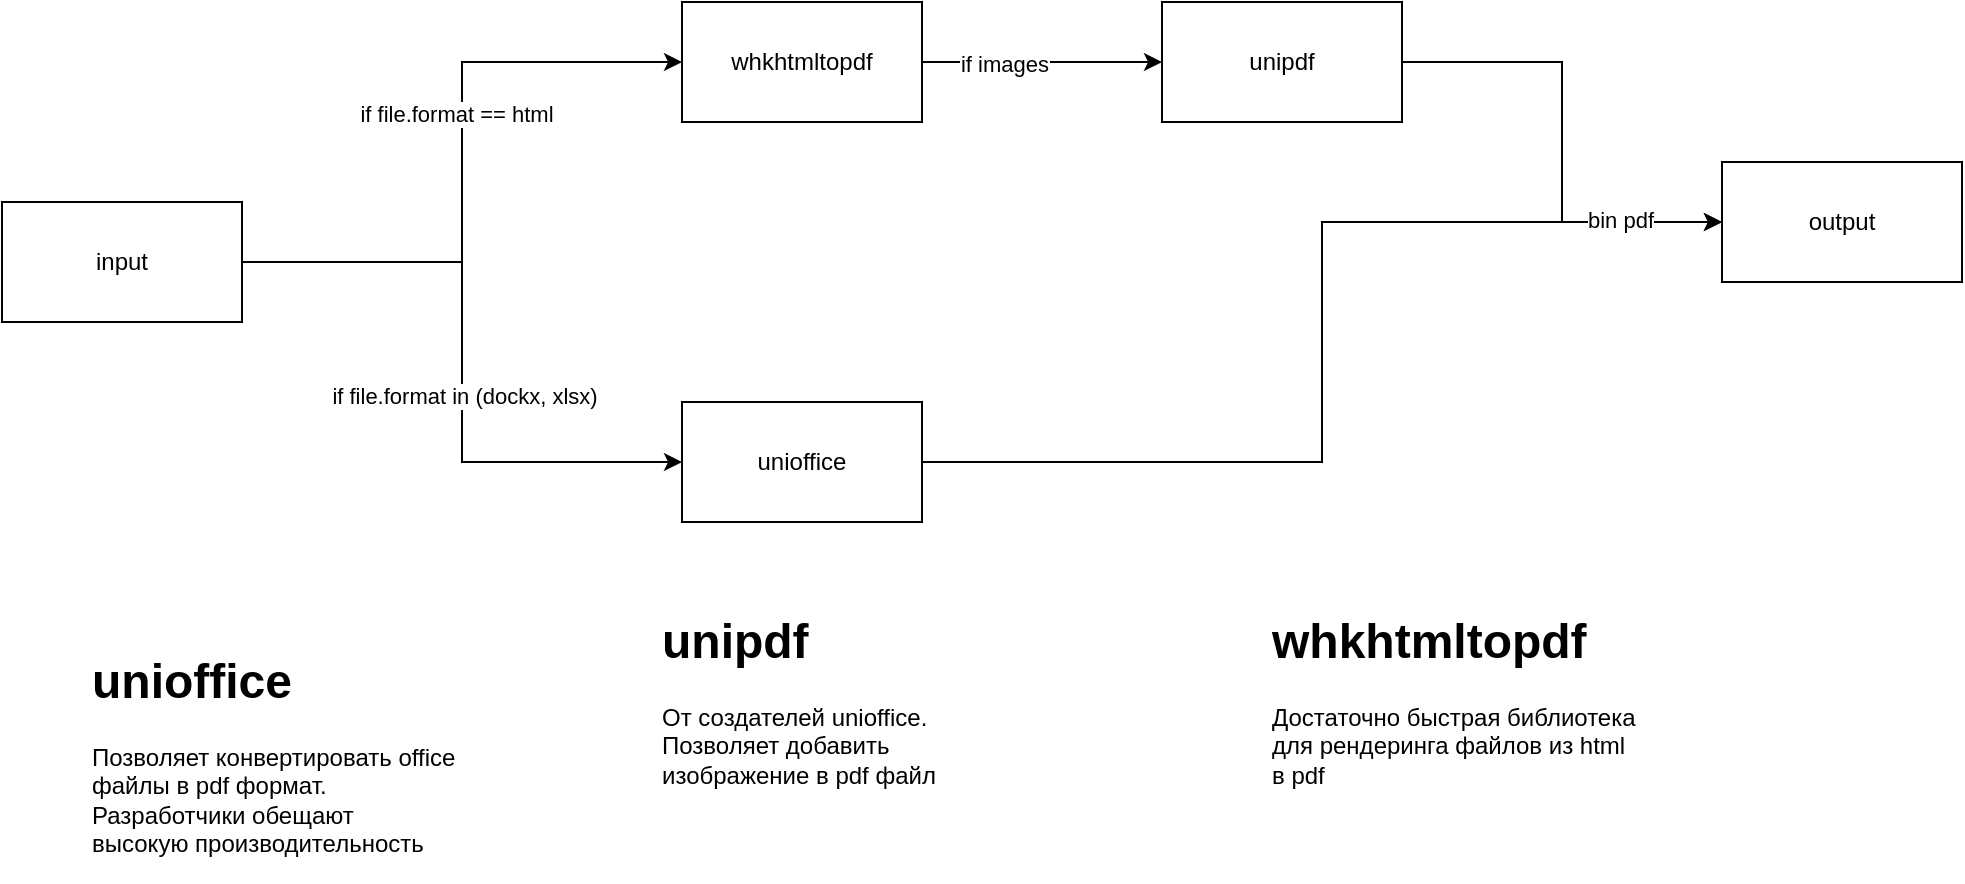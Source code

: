 <mxfile version="21.0.2" type="github">
  <diagram name="Page-1" id="gu50C_Uzd7XdeKz5Vl2T">
    <mxGraphModel dx="1434" dy="749" grid="1" gridSize="10" guides="1" tooltips="1" connect="1" arrows="1" fold="1" page="1" pageScale="1" pageWidth="850" pageHeight="1100" math="0" shadow="0">
      <root>
        <mxCell id="0" />
        <mxCell id="1" parent="0" />
        <mxCell id="-YdTc7Y6IeX_WcNC56EC-11" style="edgeStyle=orthogonalEdgeStyle;rounded=0;orthogonalLoop=1;jettySize=auto;html=1;entryX=0;entryY=0.5;entryDx=0;entryDy=0;" edge="1" parent="1" source="-YdTc7Y6IeX_WcNC56EC-1" target="-YdTc7Y6IeX_WcNC56EC-10">
          <mxGeometry relative="1" as="geometry" />
        </mxCell>
        <mxCell id="-YdTc7Y6IeX_WcNC56EC-12" value="if images" style="edgeLabel;html=1;align=center;verticalAlign=middle;resizable=0;points=[];" vertex="1" connectable="0" parent="-YdTc7Y6IeX_WcNC56EC-11">
          <mxGeometry x="-0.317" y="-1" relative="1" as="geometry">
            <mxPoint as="offset" />
          </mxGeometry>
        </mxCell>
        <mxCell id="-YdTc7Y6IeX_WcNC56EC-1" value="whkhtmltopdf" style="rounded=0;whiteSpace=wrap;html=1;" vertex="1" parent="1">
          <mxGeometry x="440" y="70" width="120" height="60" as="geometry" />
        </mxCell>
        <mxCell id="-YdTc7Y6IeX_WcNC56EC-15" style="edgeStyle=orthogonalEdgeStyle;rounded=0;orthogonalLoop=1;jettySize=auto;html=1;entryX=0;entryY=0.5;entryDx=0;entryDy=0;" edge="1" parent="1" source="-YdTc7Y6IeX_WcNC56EC-2" target="-YdTc7Y6IeX_WcNC56EC-13">
          <mxGeometry relative="1" as="geometry">
            <mxPoint x="890" y="180" as="targetPoint" />
          </mxGeometry>
        </mxCell>
        <mxCell id="-YdTc7Y6IeX_WcNC56EC-2" value="unioffice" style="rounded=0;whiteSpace=wrap;html=1;" vertex="1" parent="1">
          <mxGeometry x="440" y="270" width="120" height="60" as="geometry" />
        </mxCell>
        <mxCell id="-YdTc7Y6IeX_WcNC56EC-5" style="edgeStyle=orthogonalEdgeStyle;rounded=0;orthogonalLoop=1;jettySize=auto;html=1;entryX=0;entryY=0.5;entryDx=0;entryDy=0;" edge="1" parent="1" source="-YdTc7Y6IeX_WcNC56EC-3" target="-YdTc7Y6IeX_WcNC56EC-1">
          <mxGeometry relative="1" as="geometry" />
        </mxCell>
        <mxCell id="-YdTc7Y6IeX_WcNC56EC-8" value="if file.format == html" style="edgeLabel;html=1;align=center;verticalAlign=middle;resizable=0;points=[];" vertex="1" connectable="0" parent="-YdTc7Y6IeX_WcNC56EC-5">
          <mxGeometry x="0.15" y="3" relative="1" as="geometry">
            <mxPoint as="offset" />
          </mxGeometry>
        </mxCell>
        <mxCell id="-YdTc7Y6IeX_WcNC56EC-6" style="edgeStyle=orthogonalEdgeStyle;rounded=0;orthogonalLoop=1;jettySize=auto;html=1;entryX=0;entryY=0.5;entryDx=0;entryDy=0;" edge="1" parent="1" source="-YdTc7Y6IeX_WcNC56EC-3" target="-YdTc7Y6IeX_WcNC56EC-2">
          <mxGeometry relative="1" as="geometry" />
        </mxCell>
        <mxCell id="-YdTc7Y6IeX_WcNC56EC-9" value="if file.format in (dockx, xlsx) " style="edgeLabel;html=1;align=center;verticalAlign=middle;resizable=0;points=[];" vertex="1" connectable="0" parent="-YdTc7Y6IeX_WcNC56EC-6">
          <mxGeometry x="0.106" y="1" relative="1" as="geometry">
            <mxPoint as="offset" />
          </mxGeometry>
        </mxCell>
        <mxCell id="-YdTc7Y6IeX_WcNC56EC-3" value="input" style="rounded=0;whiteSpace=wrap;html=1;" vertex="1" parent="1">
          <mxGeometry x="100" y="170" width="120" height="60" as="geometry" />
        </mxCell>
        <mxCell id="-YdTc7Y6IeX_WcNC56EC-14" style="edgeStyle=orthogonalEdgeStyle;rounded=0;orthogonalLoop=1;jettySize=auto;html=1;entryX=0;entryY=0.5;entryDx=0;entryDy=0;" edge="1" parent="1" source="-YdTc7Y6IeX_WcNC56EC-10" target="-YdTc7Y6IeX_WcNC56EC-13">
          <mxGeometry relative="1" as="geometry">
            <Array as="points">
              <mxPoint x="880" y="100" />
              <mxPoint x="880" y="180" />
            </Array>
          </mxGeometry>
        </mxCell>
        <mxCell id="-YdTc7Y6IeX_WcNC56EC-18" value="bin pdf" style="edgeLabel;html=1;align=center;verticalAlign=middle;resizable=0;points=[];" vertex="1" connectable="0" parent="-YdTc7Y6IeX_WcNC56EC-14">
          <mxGeometry x="0.575" y="1" relative="1" as="geometry">
            <mxPoint as="offset" />
          </mxGeometry>
        </mxCell>
        <mxCell id="-YdTc7Y6IeX_WcNC56EC-10" value="unipdf" style="rounded=0;whiteSpace=wrap;html=1;" vertex="1" parent="1">
          <mxGeometry x="680" y="70" width="120" height="60" as="geometry" />
        </mxCell>
        <mxCell id="-YdTc7Y6IeX_WcNC56EC-13" value="output" style="rounded=0;whiteSpace=wrap;html=1;" vertex="1" parent="1">
          <mxGeometry x="960" y="150" width="120" height="60" as="geometry" />
        </mxCell>
        <mxCell id="-YdTc7Y6IeX_WcNC56EC-19" value="&lt;h1&gt;unioffice&lt;br&gt;&lt;/h1&gt;&lt;p&gt;Позволяет конвертировать office файлы в pdf формат. Разработчики обещают высокую производительность&lt;br&gt;&lt;/p&gt;" style="text;html=1;strokeColor=none;fillColor=none;spacing=5;spacingTop=-20;whiteSpace=wrap;overflow=hidden;rounded=0;" vertex="1" parent="1">
          <mxGeometry x="140" y="390" width="190" height="120" as="geometry" />
        </mxCell>
        <mxCell id="-YdTc7Y6IeX_WcNC56EC-20" value="&lt;h1&gt;unipdf&lt;br&gt;&lt;/h1&gt;&lt;p&gt;От создателей unioffice. Позволяет добавить изображение в pdf файл&lt;br&gt;&lt;/p&gt;" style="text;html=1;strokeColor=none;fillColor=none;spacing=5;spacingTop=-20;whiteSpace=wrap;overflow=hidden;rounded=0;" vertex="1" parent="1">
          <mxGeometry x="425" y="370" width="190" height="120" as="geometry" />
        </mxCell>
        <mxCell id="-YdTc7Y6IeX_WcNC56EC-21" value="&lt;h1&gt;whkhtmltopdf&lt;/h1&gt;Достаточно быстрая библиотека для рендеринга файлов из html в pdf" style="text;html=1;strokeColor=none;fillColor=none;spacing=5;spacingTop=-20;whiteSpace=wrap;overflow=hidden;rounded=0;" vertex="1" parent="1">
          <mxGeometry x="730" y="370" width="190" height="120" as="geometry" />
        </mxCell>
      </root>
    </mxGraphModel>
  </diagram>
</mxfile>

